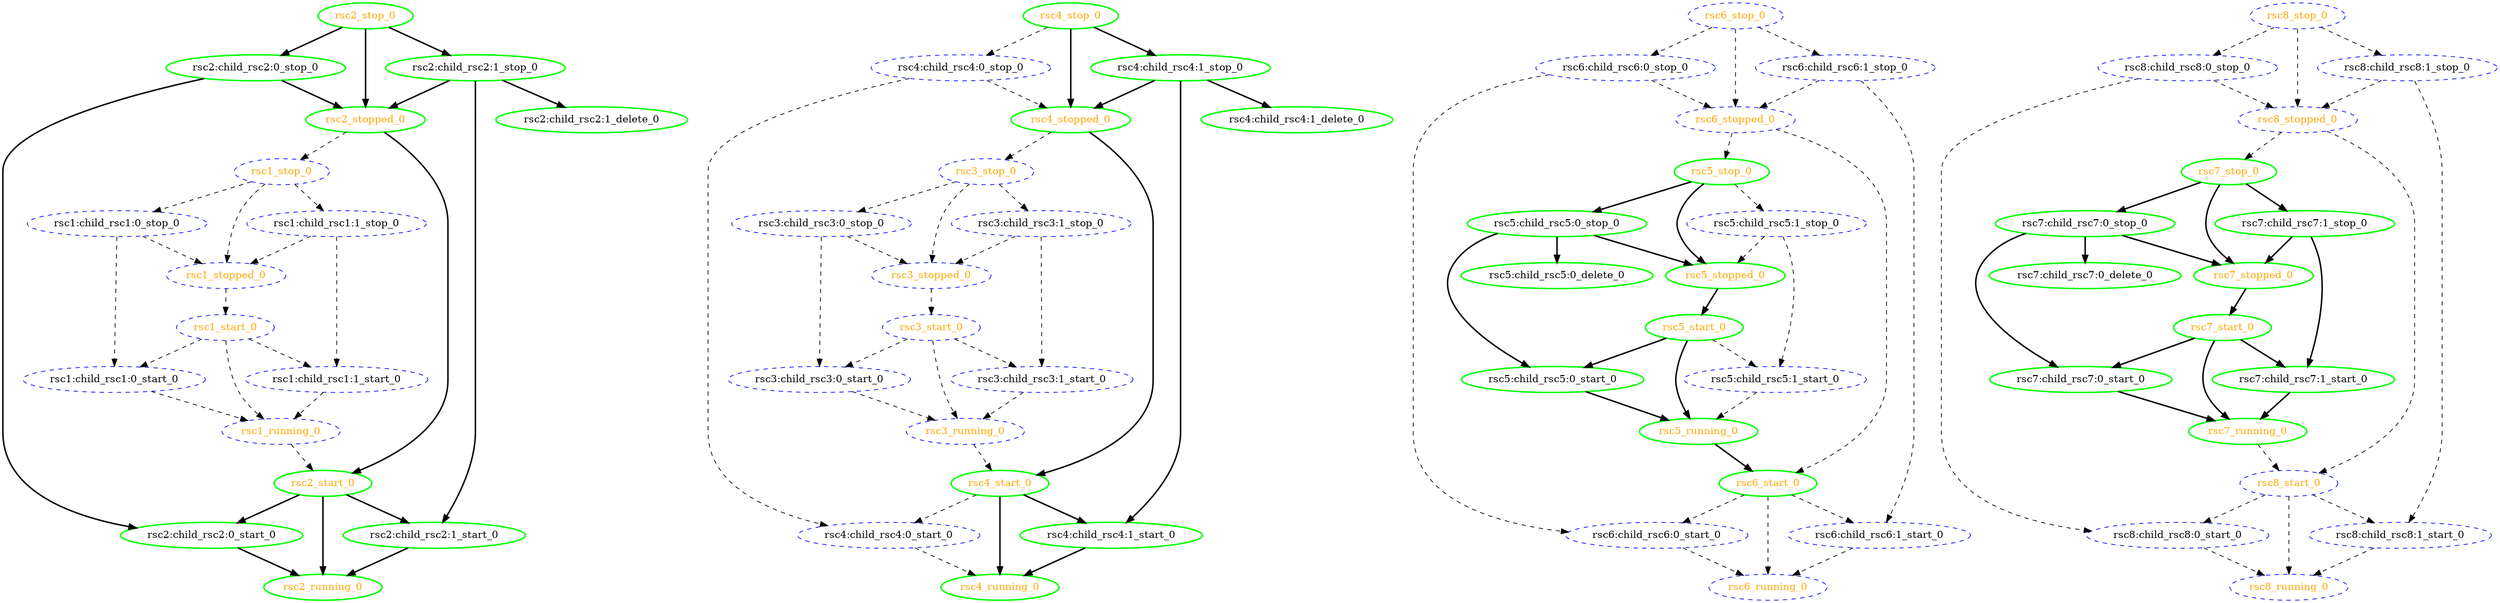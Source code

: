 digraph "g" {
	size = "30,30"
"rsc1:child_rsc1:0_stop_0" [ style="dashed" color="blue" fontcolor="black" ]
"rsc1:child_rsc1:0_start_0" [ style="dashed" color="blue" fontcolor="black" ]
"rsc1:child_rsc1:1_stop_0" [ style="dashed" color="blue" fontcolor="black" ]
"rsc1:child_rsc1:1_start_0" [ style="dashed" color="blue" fontcolor="black" ]
"rsc1_start_0" [ style="dashed" color="blue" fontcolor="orange" ]
"rsc1_running_0" [ style="dashed" color="blue" fontcolor="orange" ]
"rsc1_stop_0" [ style="dashed" color="blue" fontcolor="orange" ]
"rsc1_stopped_0" [ style="dashed" color="blue" fontcolor="orange" ]
"rsc2:child_rsc2:0_stop_0" [ tooltip="node1" style=bold color="green" fontcolor="black" ]
"rsc2:child_rsc2:0_start_0" [ tooltip="node1" style=bold color="green" fontcolor="black" ]
"rsc2:child_rsc2:1_stop_0" [ tooltip="node1" style=bold color="green" fontcolor="black" ]
"rsc2:child_rsc2:1_start_0" [ tooltip="node2" style=bold color="green" fontcolor="black" ]
"rsc2:child_rsc2:1_delete_0" [ tooltip="node1" style=bold color="green" fontcolor="black" ]
"rsc2_start_0" [ tooltip="" style=bold color="green" fontcolor="orange" ]
"rsc2_running_0" [ tooltip="" style=bold color="green" fontcolor="orange" ]
"rsc2_stop_0" [ tooltip="" style=bold color="green" fontcolor="orange" ]
"rsc2_stopped_0" [ tooltip="" style=bold color="green" fontcolor="orange" ]
"rsc3:child_rsc3:0_stop_0" [ style="dashed" color="blue" fontcolor="black" ]
"rsc3:child_rsc3:0_start_0" [ style="dashed" color="blue" fontcolor="black" ]
"rsc3:child_rsc3:1_stop_0" [ style="dashed" color="blue" fontcolor="black" ]
"rsc3:child_rsc3:1_start_0" [ style="dashed" color="blue" fontcolor="black" ]
"rsc3_start_0" [ style="dashed" color="blue" fontcolor="orange" ]
"rsc3_running_0" [ style="dashed" color="blue" fontcolor="orange" ]
"rsc3_stop_0" [ style="dashed" color="blue" fontcolor="orange" ]
"rsc3_stopped_0" [ style="dashed" color="blue" fontcolor="orange" ]
"rsc4:child_rsc4:0_stop_0" [ style="dashed" color="blue" fontcolor="black" ]
"rsc4:child_rsc4:0_start_0" [ style="dashed" color="blue" fontcolor="black" ]
"rsc4:child_rsc4:1_stop_0" [ tooltip="node1" style=bold color="green" fontcolor="black" ]
"rsc4:child_rsc4:1_start_0" [ tooltip="node2" style=bold color="green" fontcolor="black" ]
"rsc4:child_rsc4:1_delete_0" [ tooltip="node1" style=bold color="green" fontcolor="black" ]
"rsc4_start_0" [ tooltip="" style=bold color="green" fontcolor="orange" ]
"rsc4_running_0" [ tooltip="" style=bold color="green" fontcolor="orange" ]
"rsc4_stop_0" [ tooltip="" style=bold color="green" fontcolor="orange" ]
"rsc4_stopped_0" [ tooltip="" style=bold color="green" fontcolor="orange" ]
"rsc5:child_rsc5:0_stop_0" [ tooltip="node2" style=bold color="green" fontcolor="black" ]
"rsc5:child_rsc5:0_start_0" [ tooltip="node1" style=bold color="green" fontcolor="black" ]
"rsc5:child_rsc5:0_delete_0" [ tooltip="node2" style=bold color="green" fontcolor="black" ]
"rsc5:child_rsc5:1_stop_0" [ style="dashed" color="blue" fontcolor="black" ]
"rsc5:child_rsc5:1_start_0" [ style="dashed" color="blue" fontcolor="black" ]
"rsc5_start_0" [ tooltip="" style=bold color="green" fontcolor="orange" ]
"rsc5_running_0" [ tooltip="" style=bold color="green" fontcolor="orange" ]
"rsc5_stop_0" [ tooltip="" style=bold color="green" fontcolor="orange" ]
"rsc5_stopped_0" [ tooltip="" style=bold color="green" fontcolor="orange" ]
"rsc6:child_rsc6:0_stop_0" [ style="dashed" color="blue" fontcolor="black" ]
"rsc6:child_rsc6:0_start_0" [ style="dashed" color="blue" fontcolor="black" ]
"rsc6:child_rsc6:1_stop_0" [ style="dashed" color="blue" fontcolor="black" ]
"rsc6:child_rsc6:1_start_0" [ style="dashed" color="blue" fontcolor="black" ]
"rsc6_start_0" [ tooltip="" style=bold color="green" fontcolor="orange" ]
"rsc6_running_0" [ style="dashed" color="blue" fontcolor="orange" ]
"rsc6_stop_0" [ style="dashed" color="blue" fontcolor="orange" ]
"rsc6_stopped_0" [ style="dashed" color="blue" fontcolor="orange" ]
"rsc7:child_rsc7:0_stop_0" [ tooltip="node2" style=bold color="green" fontcolor="black" ]
"rsc7:child_rsc7:0_start_0" [ tooltip="node1" style=bold color="green" fontcolor="black" ]
"rsc7:child_rsc7:0_delete_0" [ tooltip="node2" style=bold color="green" fontcolor="black" ]
"rsc7:child_rsc7:1_stop_0" [ tooltip="node2" style=bold color="green" fontcolor="black" ]
"rsc7:child_rsc7:1_start_0" [ tooltip="node2" style=bold color="green" fontcolor="black" ]
"rsc7_start_0" [ tooltip="" style=bold color="green" fontcolor="orange" ]
"rsc7_running_0" [ tooltip="" style=bold color="green" fontcolor="orange" ]
"rsc7_stop_0" [ tooltip="" style=bold color="green" fontcolor="orange" ]
"rsc7_stopped_0" [ tooltip="" style=bold color="green" fontcolor="orange" ]
"rsc8:child_rsc8:0_stop_0" [ style="dashed" color="blue" fontcolor="black" ]
"rsc8:child_rsc8:0_start_0" [ style="dashed" color="blue" fontcolor="black" ]
"rsc8:child_rsc8:1_stop_0" [ style="dashed" color="blue" fontcolor="black" ]
"rsc8:child_rsc8:1_start_0" [ style="dashed" color="blue" fontcolor="black" ]
"rsc8_start_0" [ style="dashed" color="blue" fontcolor="orange" ]
"rsc8_running_0" [ style="dashed" color="blue" fontcolor="orange" ]
"rsc8_stop_0" [ style="dashed" color="blue" fontcolor="orange" ]
"rsc8_stopped_0" [ style="dashed" color="blue" fontcolor="orange" ]
"rsc1_stop_0" -> "rsc1:child_rsc1:0_stop_0" [ style = dashed]
"rsc1:child_rsc1:0_stop_0" -> "rsc1:child_rsc1:0_start_0" [ style = dashed]
"rsc1_start_0" -> "rsc1:child_rsc1:0_start_0" [ style = dashed]
"rsc1_stop_0" -> "rsc1:child_rsc1:1_stop_0" [ style = dashed]
"rsc1:child_rsc1:1_stop_0" -> "rsc1:child_rsc1:1_start_0" [ style = dashed]
"rsc1_start_0" -> "rsc1:child_rsc1:1_start_0" [ style = dashed]
"rsc1_stopped_0" -> "rsc1_start_0" [ style = dashed]
"rsc1_start_0" -> "rsc1_running_0" [ style = dashed]
"rsc1:child_rsc1:0_start_0" -> "rsc1_running_0" [ style = dashed]
"rsc1:child_rsc1:1_start_0" -> "rsc1_running_0" [ style = dashed]
"rsc2_stopped_0" -> "rsc1_stop_0" [ style = dashed]
"rsc1_stop_0" -> "rsc1_stopped_0" [ style = dashed]
"rsc1:child_rsc1:0_stop_0" -> "rsc1_stopped_0" [ style = dashed]
"rsc1:child_rsc1:1_stop_0" -> "rsc1_stopped_0" [ style = dashed]
"rsc2_stop_0" -> "rsc2:child_rsc2:0_stop_0" [ style = bold]
"rsc2:child_rsc2:0_stop_0" -> "rsc2:child_rsc2:0_start_0" [ style = bold]
"rsc2_start_0" -> "rsc2:child_rsc2:0_start_0" [ style = bold]
"rsc2_stop_0" -> "rsc2:child_rsc2:1_stop_0" [ style = bold]
"rsc2:child_rsc2:1_stop_0" -> "rsc2:child_rsc2:1_start_0" [ style = bold]
"rsc2_start_0" -> "rsc2:child_rsc2:1_start_0" [ style = bold]
"rsc2:child_rsc2:1_stop_0" -> "rsc2:child_rsc2:1_delete_0" [ style = bold]
"rsc1_running_0" -> "rsc2_start_0" [ style = dashed]
"rsc2_stopped_0" -> "rsc2_start_0" [ style = bold]
"rsc2:child_rsc2:0_start_0" -> "rsc2_running_0" [ style = bold]
"rsc2:child_rsc2:1_start_0" -> "rsc2_running_0" [ style = bold]
"rsc2_start_0" -> "rsc2_running_0" [ style = bold]
"rsc2:child_rsc2:0_stop_0" -> "rsc2_stopped_0" [ style = bold]
"rsc2:child_rsc2:1_stop_0" -> "rsc2_stopped_0" [ style = bold]
"rsc2_stop_0" -> "rsc2_stopped_0" [ style = bold]
"rsc3_stop_0" -> "rsc3:child_rsc3:0_stop_0" [ style = dashed]
"rsc3:child_rsc3:0_stop_0" -> "rsc3:child_rsc3:0_start_0" [ style = dashed]
"rsc3_start_0" -> "rsc3:child_rsc3:0_start_0" [ style = dashed]
"rsc3_stop_0" -> "rsc3:child_rsc3:1_stop_0" [ style = dashed]
"rsc3:child_rsc3:1_stop_0" -> "rsc3:child_rsc3:1_start_0" [ style = dashed]
"rsc3_start_0" -> "rsc3:child_rsc3:1_start_0" [ style = dashed]
"rsc3_stopped_0" -> "rsc3_start_0" [ style = dashed]
"rsc3_start_0" -> "rsc3_running_0" [ style = dashed]
"rsc3:child_rsc3:0_start_0" -> "rsc3_running_0" [ style = dashed]
"rsc3:child_rsc3:1_start_0" -> "rsc3_running_0" [ style = dashed]
"rsc4_stopped_0" -> "rsc3_stop_0" [ style = dashed]
"rsc3_stop_0" -> "rsc3_stopped_0" [ style = dashed]
"rsc3:child_rsc3:0_stop_0" -> "rsc3_stopped_0" [ style = dashed]
"rsc3:child_rsc3:1_stop_0" -> "rsc3_stopped_0" [ style = dashed]
"rsc4_stop_0" -> "rsc4:child_rsc4:0_stop_0" [ style = dashed]
"rsc4:child_rsc4:0_stop_0" -> "rsc4:child_rsc4:0_start_0" [ style = dashed]
"rsc4_start_0" -> "rsc4:child_rsc4:0_start_0" [ style = dashed]
"rsc4_stop_0" -> "rsc4:child_rsc4:1_stop_0" [ style = bold]
"rsc4:child_rsc4:1_stop_0" -> "rsc4:child_rsc4:1_start_0" [ style = bold]
"rsc4_start_0" -> "rsc4:child_rsc4:1_start_0" [ style = bold]
"rsc4:child_rsc4:1_stop_0" -> "rsc4:child_rsc4:1_delete_0" [ style = bold]
"rsc3_running_0" -> "rsc4_start_0" [ style = dashed]
"rsc4_stopped_0" -> "rsc4_start_0" [ style = bold]
"rsc4:child_rsc4:0_start_0" -> "rsc4_running_0" [ style = dashed]
"rsc4:child_rsc4:1_start_0" -> "rsc4_running_0" [ style = bold]
"rsc4_start_0" -> "rsc4_running_0" [ style = bold]
"rsc4:child_rsc4:0_stop_0" -> "rsc4_stopped_0" [ style = dashed]
"rsc4:child_rsc4:1_stop_0" -> "rsc4_stopped_0" [ style = bold]
"rsc4_stop_0" -> "rsc4_stopped_0" [ style = bold]
"rsc5_stop_0" -> "rsc5:child_rsc5:0_stop_0" [ style = bold]
"rsc5:child_rsc5:0_stop_0" -> "rsc5:child_rsc5:0_start_0" [ style = bold]
"rsc5_start_0" -> "rsc5:child_rsc5:0_start_0" [ style = bold]
"rsc5:child_rsc5:0_stop_0" -> "rsc5:child_rsc5:0_delete_0" [ style = bold]
"rsc5_stop_0" -> "rsc5:child_rsc5:1_stop_0" [ style = dashed]
"rsc5:child_rsc5:1_stop_0" -> "rsc5:child_rsc5:1_start_0" [ style = dashed]
"rsc5_start_0" -> "rsc5:child_rsc5:1_start_0" [ style = dashed]
"rsc5_stopped_0" -> "rsc5_start_0" [ style = bold]
"rsc5:child_rsc5:0_start_0" -> "rsc5_running_0" [ style = bold]
"rsc5:child_rsc5:1_start_0" -> "rsc5_running_0" [ style = dashed]
"rsc5_start_0" -> "rsc5_running_0" [ style = bold]
"rsc6_stopped_0" -> "rsc5_stop_0" [ style = dashed]
"rsc5:child_rsc5:0_stop_0" -> "rsc5_stopped_0" [ style = bold]
"rsc5:child_rsc5:1_stop_0" -> "rsc5_stopped_0" [ style = dashed]
"rsc5_stop_0" -> "rsc5_stopped_0" [ style = bold]
"rsc6_stop_0" -> "rsc6:child_rsc6:0_stop_0" [ style = dashed]
"rsc6:child_rsc6:0_stop_0" -> "rsc6:child_rsc6:0_start_0" [ style = dashed]
"rsc6_start_0" -> "rsc6:child_rsc6:0_start_0" [ style = dashed]
"rsc6_stop_0" -> "rsc6:child_rsc6:1_stop_0" [ style = dashed]
"rsc6:child_rsc6:1_stop_0" -> "rsc6:child_rsc6:1_start_0" [ style = dashed]
"rsc6_start_0" -> "rsc6:child_rsc6:1_start_0" [ style = dashed]
"rsc5_running_0" -> "rsc6_start_0" [ style = bold]
"rsc6_stopped_0" -> "rsc6_start_0" [ style = dashed]
"rsc6_start_0" -> "rsc6_running_0" [ style = dashed]
"rsc6:child_rsc6:0_start_0" -> "rsc6_running_0" [ style = dashed]
"rsc6:child_rsc6:1_start_0" -> "rsc6_running_0" [ style = dashed]
"rsc6_stop_0" -> "rsc6_stopped_0" [ style = dashed]
"rsc6:child_rsc6:0_stop_0" -> "rsc6_stopped_0" [ style = dashed]
"rsc6:child_rsc6:1_stop_0" -> "rsc6_stopped_0" [ style = dashed]
"rsc7_stop_0" -> "rsc7:child_rsc7:0_stop_0" [ style = bold]
"rsc7:child_rsc7:0_stop_0" -> "rsc7:child_rsc7:0_start_0" [ style = bold]
"rsc7_start_0" -> "rsc7:child_rsc7:0_start_0" [ style = bold]
"rsc7:child_rsc7:0_stop_0" -> "rsc7:child_rsc7:0_delete_0" [ style = bold]
"rsc7_stop_0" -> "rsc7:child_rsc7:1_stop_0" [ style = bold]
"rsc7:child_rsc7:1_stop_0" -> "rsc7:child_rsc7:1_start_0" [ style = bold]
"rsc7_start_0" -> "rsc7:child_rsc7:1_start_0" [ style = bold]
"rsc7_stopped_0" -> "rsc7_start_0" [ style = bold]
"rsc7:child_rsc7:0_start_0" -> "rsc7_running_0" [ style = bold]
"rsc7:child_rsc7:1_start_0" -> "rsc7_running_0" [ style = bold]
"rsc7_start_0" -> "rsc7_running_0" [ style = bold]
"rsc8_stopped_0" -> "rsc7_stop_0" [ style = dashed]
"rsc7:child_rsc7:0_stop_0" -> "rsc7_stopped_0" [ style = bold]
"rsc7:child_rsc7:1_stop_0" -> "rsc7_stopped_0" [ style = bold]
"rsc7_stop_0" -> "rsc7_stopped_0" [ style = bold]
"rsc8_stop_0" -> "rsc8:child_rsc8:0_stop_0" [ style = dashed]
"rsc8:child_rsc8:0_stop_0" -> "rsc8:child_rsc8:0_start_0" [ style = dashed]
"rsc8_start_0" -> "rsc8:child_rsc8:0_start_0" [ style = dashed]
"rsc8_stop_0" -> "rsc8:child_rsc8:1_stop_0" [ style = dashed]
"rsc8:child_rsc8:1_stop_0" -> "rsc8:child_rsc8:1_start_0" [ style = dashed]
"rsc8_start_0" -> "rsc8:child_rsc8:1_start_0" [ style = dashed]
"rsc7_running_0" -> "rsc8_start_0" [ style = dashed]
"rsc8_stopped_0" -> "rsc8_start_0" [ style = dashed]
"rsc8_start_0" -> "rsc8_running_0" [ style = dashed]
"rsc8:child_rsc8:0_start_0" -> "rsc8_running_0" [ style = dashed]
"rsc8:child_rsc8:1_start_0" -> "rsc8_running_0" [ style = dashed]
"rsc8_stop_0" -> "rsc8_stopped_0" [ style = dashed]
"rsc8:child_rsc8:0_stop_0" -> "rsc8_stopped_0" [ style = dashed]
"rsc8:child_rsc8:1_stop_0" -> "rsc8_stopped_0" [ style = dashed]
}
